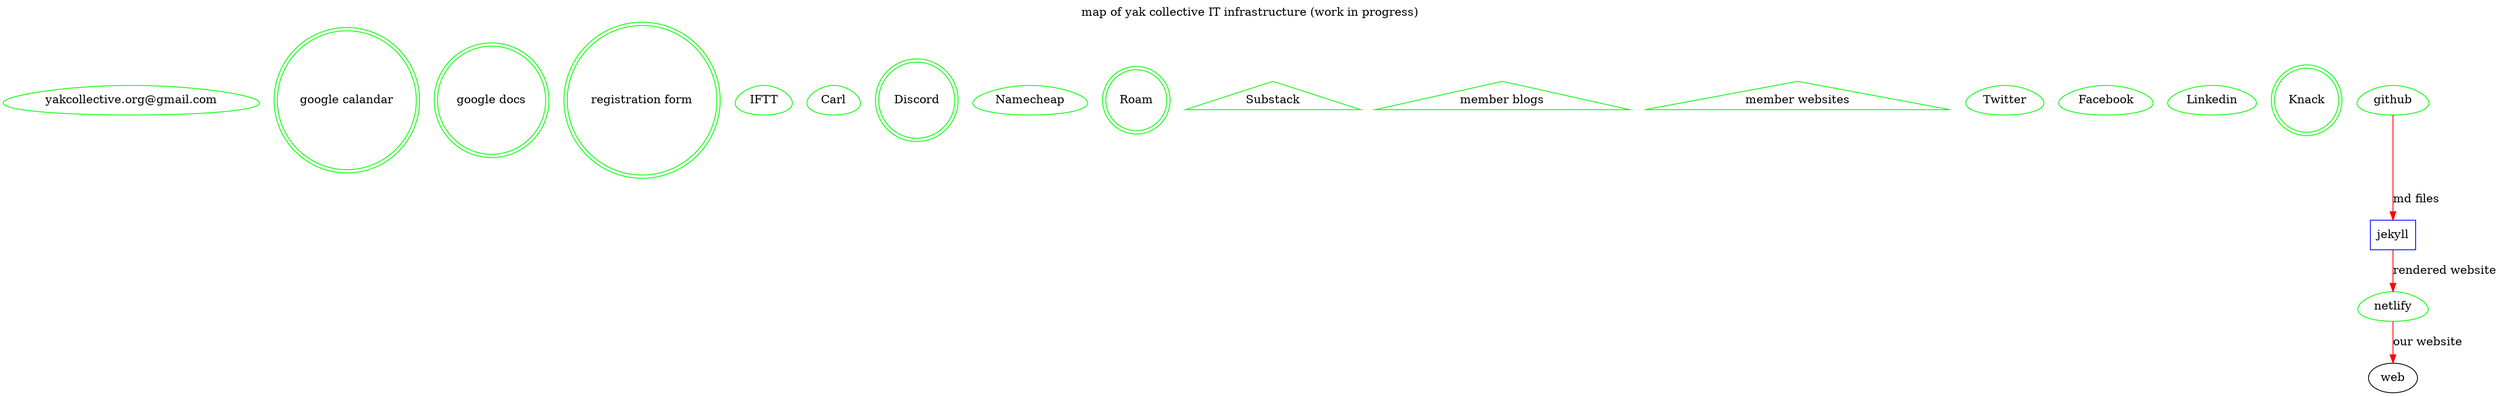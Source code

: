 #a dot file which includes all our IT infrastructure
#unlike standard dot, we have some macros here
# [URL="https://github.com/tilnow/tilnow.github.io/edit/master/XXX.md"]% means there is a file XXX.md with explanation. all items AND links should have one, so please create
# some keywords in uppercase, like [shape=rectangle][color=blue], [color=red], [shape=egg][color=green] are defined in replacings.sed and contain formatting instructions
# all other dot thingees apply
# rendering is using plain dot

digraph G {
labelloc="t";
label="map of yak collective IT infrastructure (work in progress)";
gmail [shape=egg][color=green][label="yakcollective.org@gmail.com"][URL="https://github.com/tilnow/tilnow.github.io/edit/master/gmail.md"];
calandar [shape=doublecircle][color=green][label="google calandar"][URL="https://github.com/tilnow/tilnow.github.io/edit/master/calandar.md"];
docs [shape=doublecircle][color=green][label="google docs"][URL="https://github.com/tilnow/tilnow.github.io/edit/master/docs.md"];
forms [shape=doublecircle][color=green][label="registration form"][URL="https://github.com/tilnow/tilnow.github.io/edit/master/forms.md"];
ifttt [shape=egg][color=green][label="IFTT"][URL="https://github.com/tilnow/tilnow.github.io/edit/master/ifttt.md"];
carl [shape=egg][color=green][label="Carl"][URL="https://github.com/tilnow/tilnow.github.io/edit/master/carl.md"];
discord [shape=doublecircle][color=green][label="Discord"][URL="https://github.com/tilnow/tilnow.github.io/edit/master/discord.md"];
dns [shape=egg][color=green][label="Namecheap"][URL="https://github.com/tilnow/tilnow.github.io/edit/master/dns.md"];
roam [shape=doublecircle][color=green][label="Roam"][URL="https://github.com/tilnow/tilnow.github.io/edit/master/roam.md"];
substack [shape=triangle][color=green][label="Substack"][URL="https://github.com/tilnow/tilnow.github.io/edit/master/substack.md"];
blogs [shape=triangle][color=green][label="member blogs"][URL="https://github.com/tilnow/tilnow.github.io/edit/master/blogs.md"];
websites [shape=triangle][color=green][label="member websites"][URL="https://github.com/tilnow/tilnow.github.io/edit/master/websites.md"];
twitter [shape=egg][color=green][label="Twitter"][URL="https://github.com/tilnow/tilnow.github.io/edit/master/twitter.md"];
facebook [shape=egg][color=green][label="Facebook"][URL="https://github.com/tilnow/tilnow.github.io/edit/master/facebook.md"];
linkedin [shape=egg][color=green][label="Linkedin"][URL="https://github.com/tilnow/tilnow.github.io/edit/master/linkedin.md"];
knack [shape=doublecircle][color=green][label="Knack"][URL="https://github.com/tilnow/tilnow.github.io/edit/master/knack.md"];
github [shape=egg][color=green][URL="https://github.com/tilnow/tilnow.github.io/edit/master/github.md"];
netlify [shape=egg][color=green][URL="https://github.com/tilnow/tilnow.github.io/edit/master/netlify.md"];
jekyll [shape=rectangle][color=blue][URL="https://github.com/tilnow/tilnow.github.io/edit/master/jekyll.md"];
github->jekyll [color=red][label="md files"][URL="https://github.com/tilnow/tilnow.github.io/edit/master/mdfiles.md"];
jekyll->netlify [color=red] [label="rendered website"][URL="https://github.com/tilnow/tilnow.github.io/edit/master/rendered website.md"];
netlify->web [color=red][label="our website"][URL="https://github.com/tilnow/tilnow.github.io/edit/master/website.md"];

}
